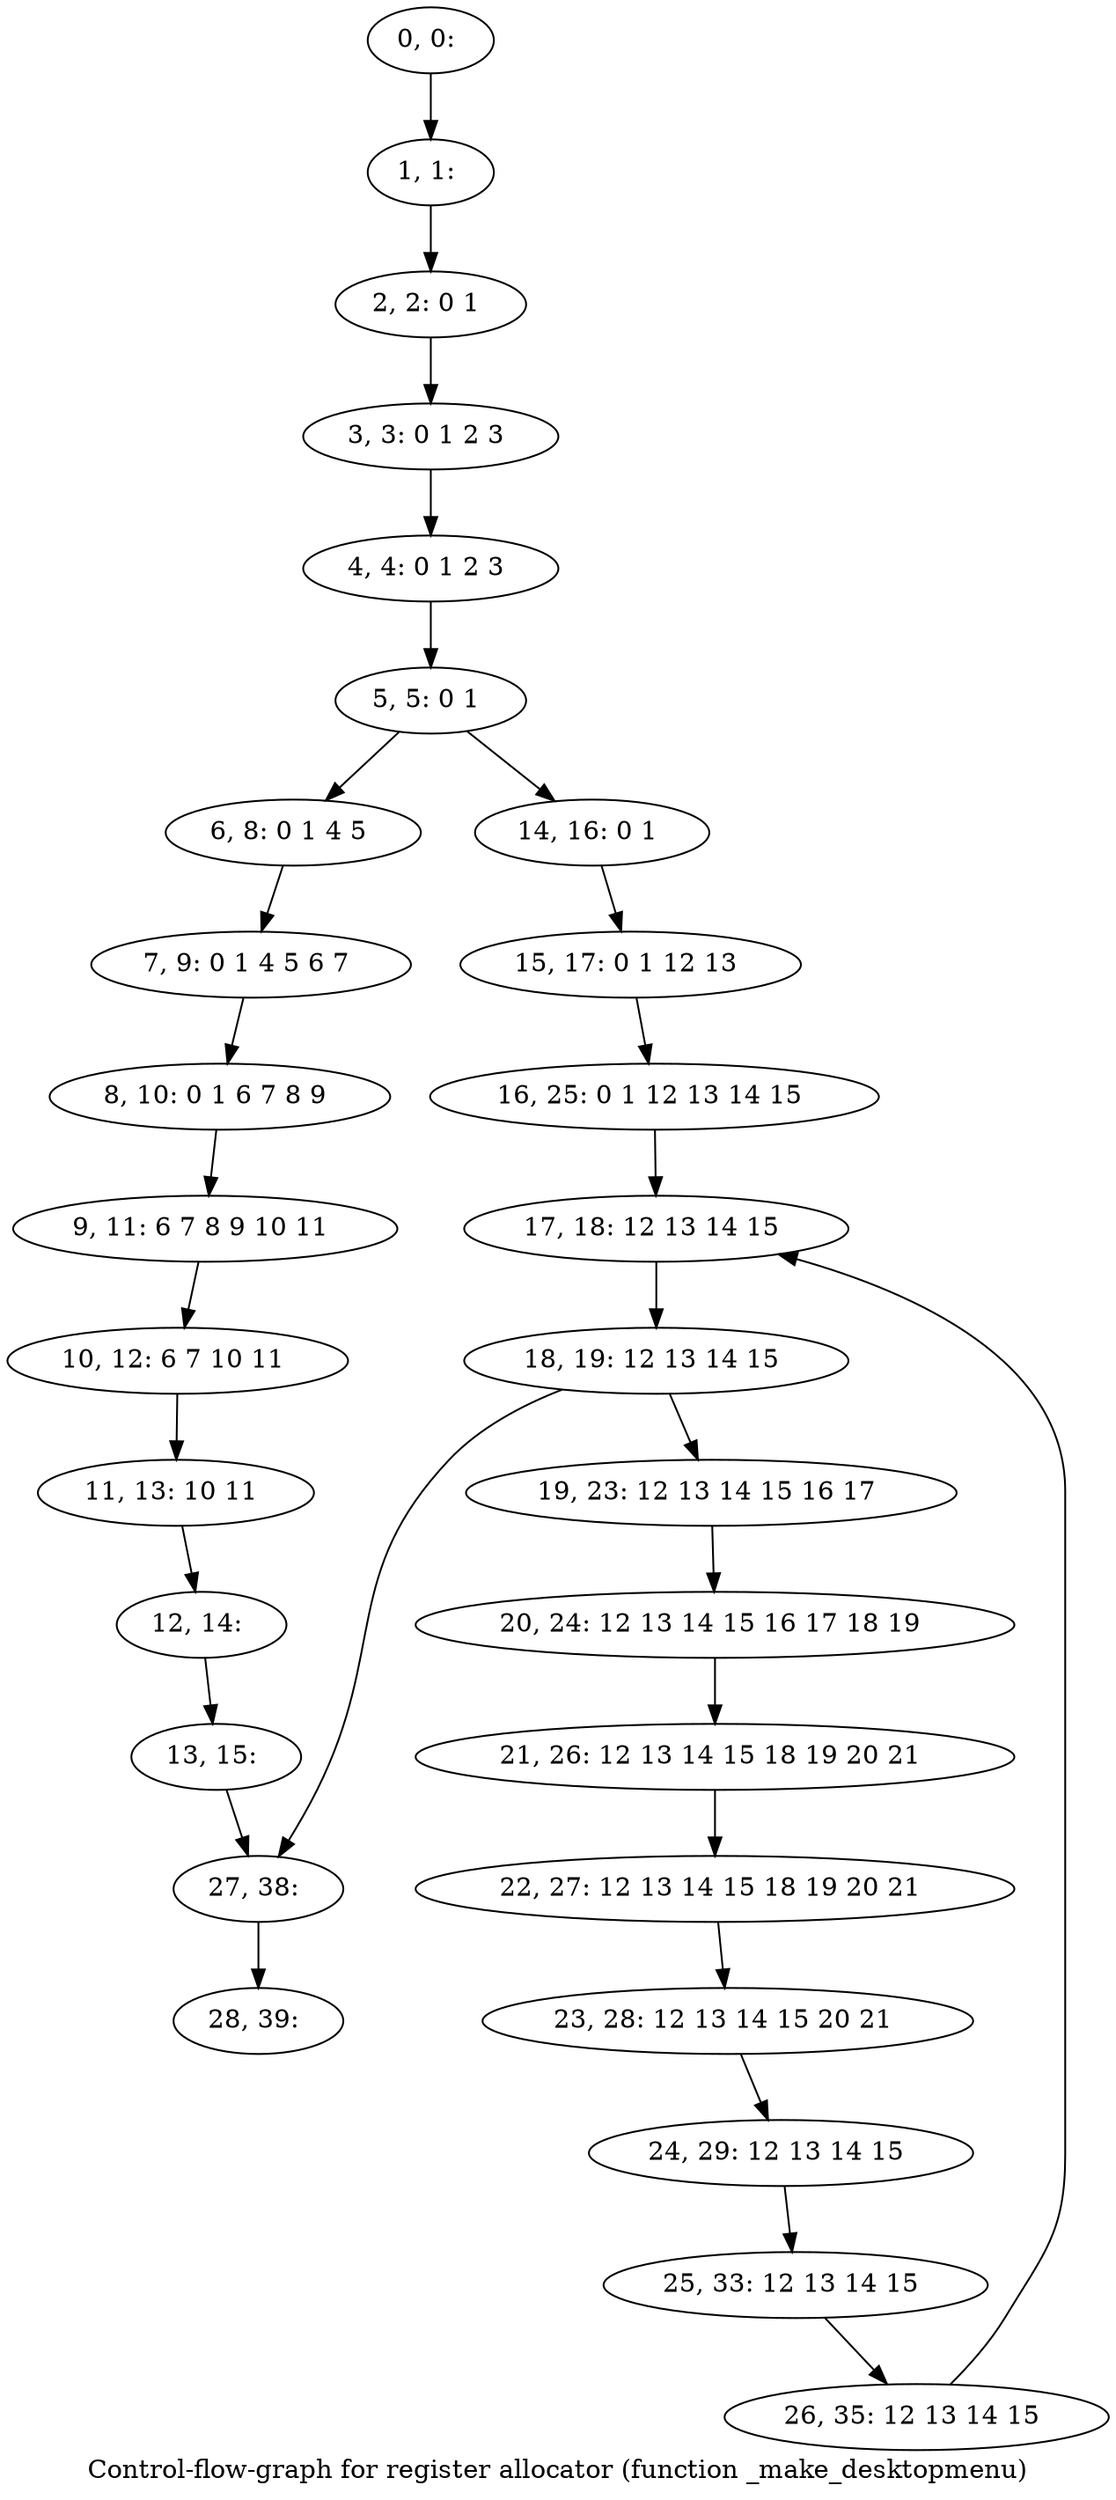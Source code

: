 digraph G {
graph [label="Control-flow-graph for register allocator (function _make_desktopmenu)"]
0[label="0, 0: "];
1[label="1, 1: "];
2[label="2, 2: 0 1 "];
3[label="3, 3: 0 1 2 3 "];
4[label="4, 4: 0 1 2 3 "];
5[label="5, 5: 0 1 "];
6[label="6, 8: 0 1 4 5 "];
7[label="7, 9: 0 1 4 5 6 7 "];
8[label="8, 10: 0 1 6 7 8 9 "];
9[label="9, 11: 6 7 8 9 10 11 "];
10[label="10, 12: 6 7 10 11 "];
11[label="11, 13: 10 11 "];
12[label="12, 14: "];
13[label="13, 15: "];
14[label="14, 16: 0 1 "];
15[label="15, 17: 0 1 12 13 "];
16[label="16, 25: 0 1 12 13 14 15 "];
17[label="17, 18: 12 13 14 15 "];
18[label="18, 19: 12 13 14 15 "];
19[label="19, 23: 12 13 14 15 16 17 "];
20[label="20, 24: 12 13 14 15 16 17 18 19 "];
21[label="21, 26: 12 13 14 15 18 19 20 21 "];
22[label="22, 27: 12 13 14 15 18 19 20 21 "];
23[label="23, 28: 12 13 14 15 20 21 "];
24[label="24, 29: 12 13 14 15 "];
25[label="25, 33: 12 13 14 15 "];
26[label="26, 35: 12 13 14 15 "];
27[label="27, 38: "];
28[label="28, 39: "];
0->1 ;
1->2 ;
2->3 ;
3->4 ;
4->5 ;
5->6 ;
5->14 ;
6->7 ;
7->8 ;
8->9 ;
9->10 ;
10->11 ;
11->12 ;
12->13 ;
13->27 ;
14->15 ;
15->16 ;
16->17 ;
17->18 ;
18->19 ;
18->27 ;
19->20 ;
20->21 ;
21->22 ;
22->23 ;
23->24 ;
24->25 ;
25->26 ;
26->17 ;
27->28 ;
}
